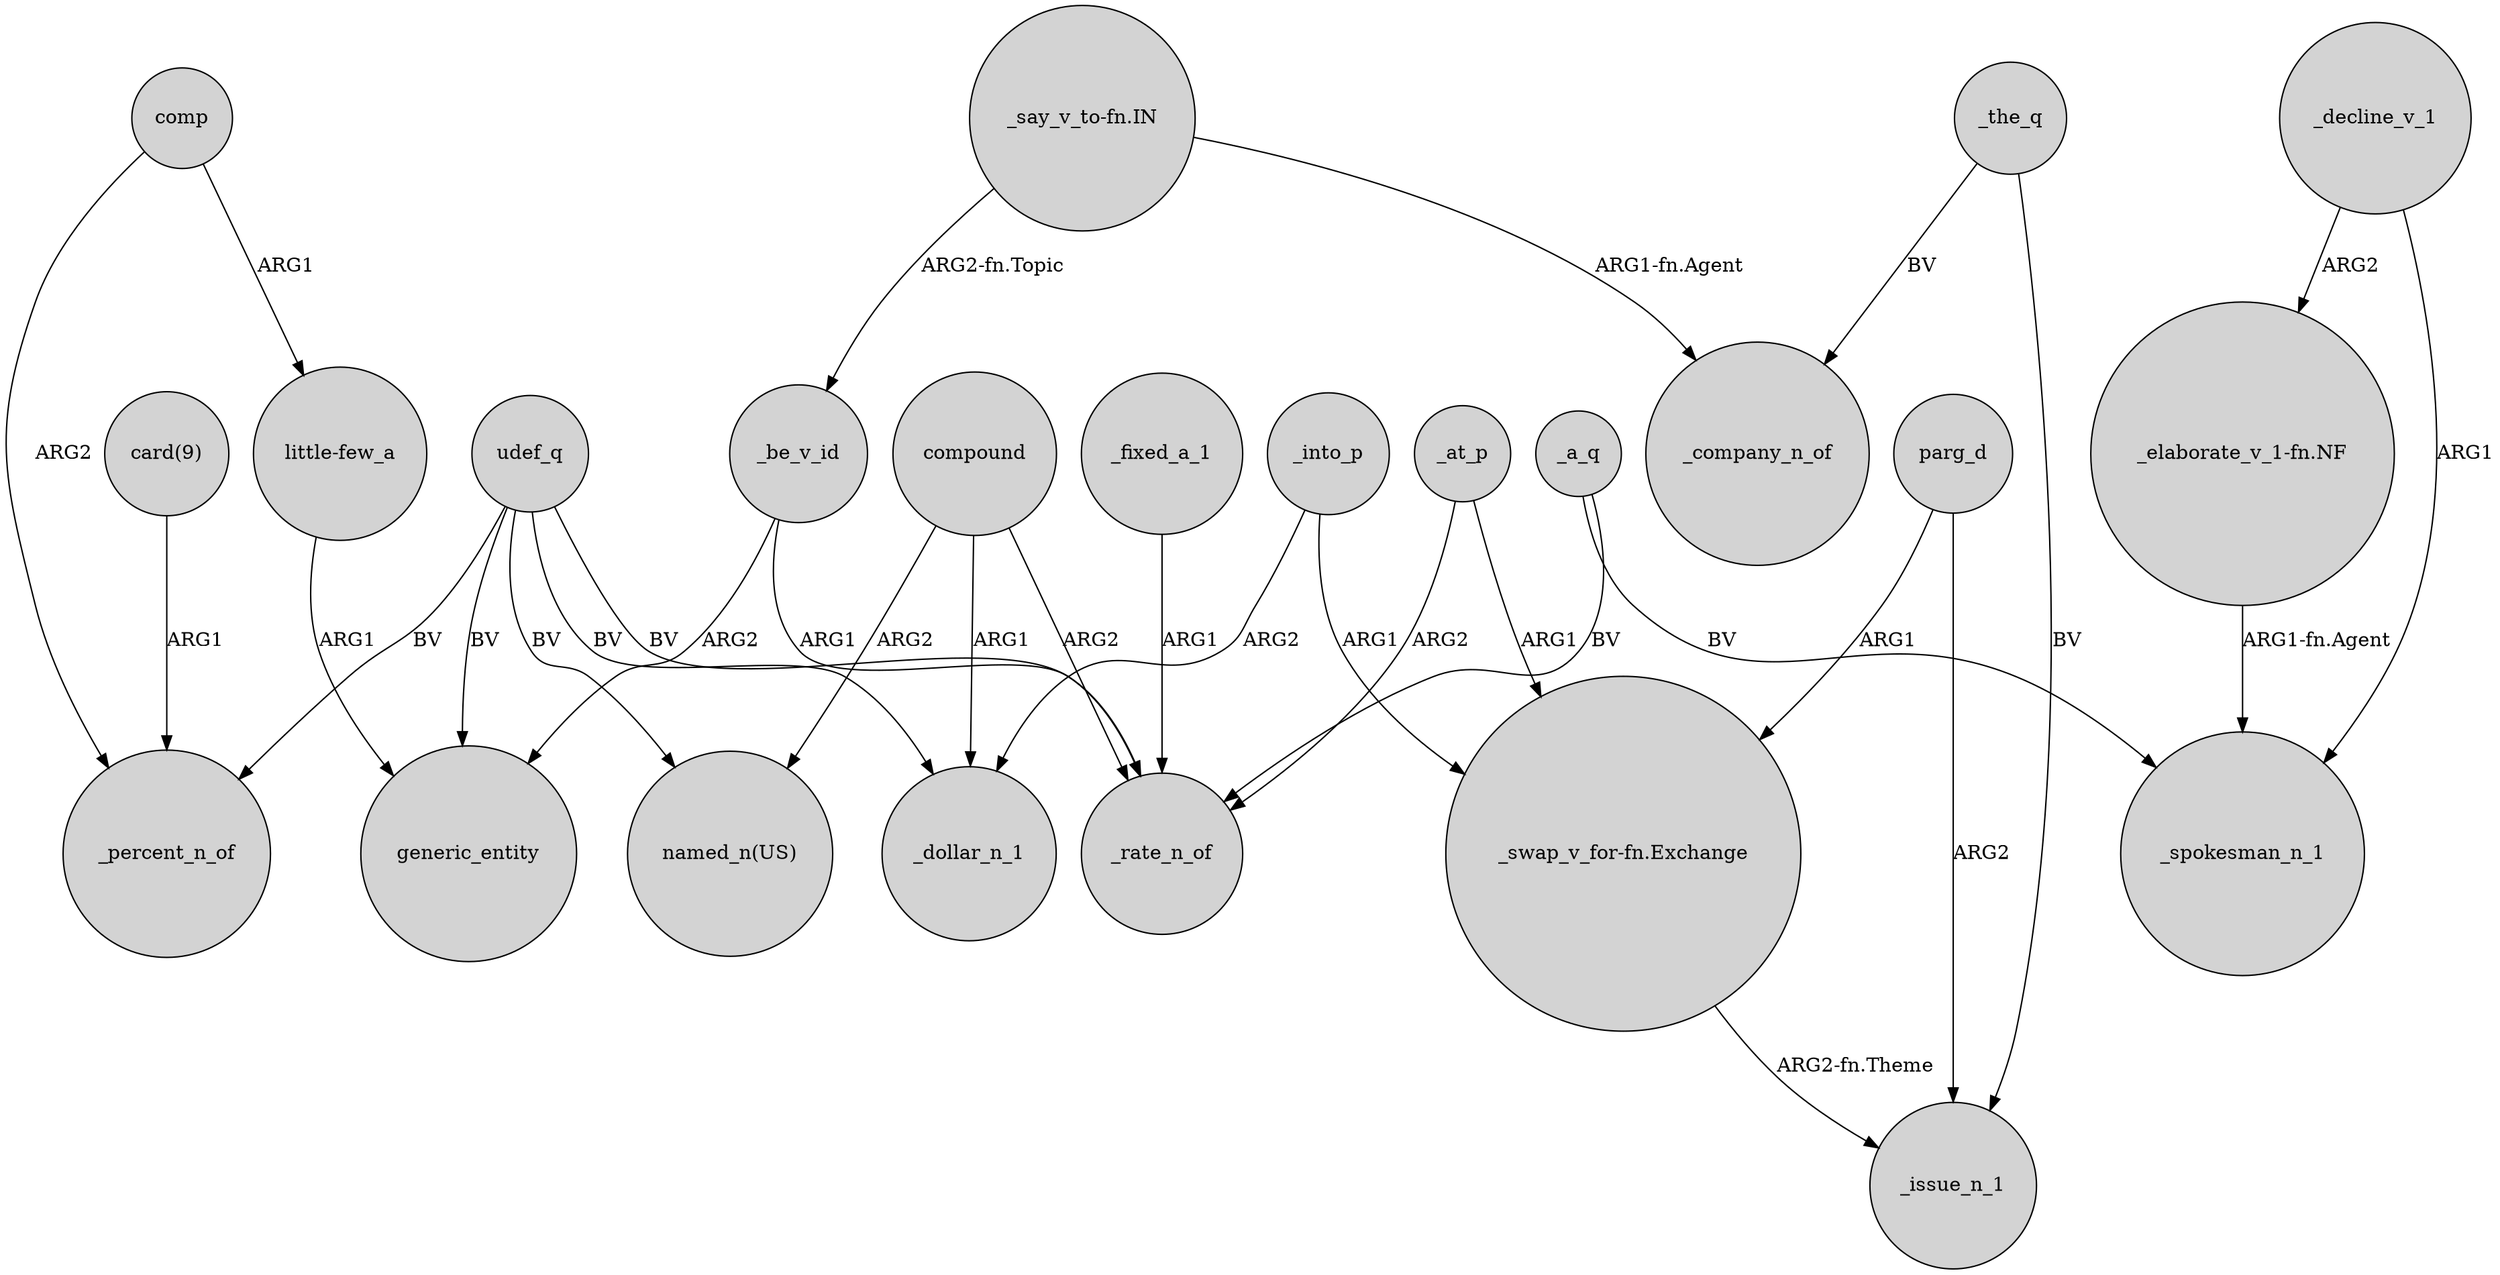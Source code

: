 digraph {
	node [shape=circle style=filled]
	"card(9)" -> _percent_n_of [label=ARG1]
	udef_q -> "named_n(US)" [label=BV]
	udef_q -> generic_entity [label=BV]
	_at_p -> _rate_n_of [label=ARG2]
	_into_p -> _dollar_n_1 [label=ARG2]
	comp -> _percent_n_of [label=ARG2]
	"_elaborate_v_1-fn.NF" -> _spokesman_n_1 [label="ARG1-fn.Agent"]
	parg_d -> "_swap_v_for-fn.Exchange" [label=ARG1]
	_fixed_a_1 -> _rate_n_of [label=ARG1]
	udef_q -> _rate_n_of [label=BV]
	_a_q -> _rate_n_of [label=BV]
	_the_q -> _issue_n_1 [label=BV]
	compound -> "named_n(US)" [label=ARG2]
	_the_q -> _company_n_of [label=BV]
	_be_v_id -> generic_entity [label=ARG2]
	"_say_v_to-fn.IN" -> _be_v_id [label="ARG2-fn.Topic"]
	compound -> _dollar_n_1 [label=ARG1]
	_decline_v_1 -> _spokesman_n_1 [label=ARG1]
	_decline_v_1 -> "_elaborate_v_1-fn.NF" [label=ARG2]
	compound -> _rate_n_of [label=ARG2]
	_be_v_id -> _rate_n_of [label=ARG1]
	comp -> "little-few_a" [label=ARG1]
	"_say_v_to-fn.IN" -> _company_n_of [label="ARG1-fn.Agent"]
	parg_d -> _issue_n_1 [label=ARG2]
	_a_q -> _spokesman_n_1 [label=BV]
	udef_q -> _percent_n_of [label=BV]
	"_swap_v_for-fn.Exchange" -> _issue_n_1 [label="ARG2-fn.Theme"]
	udef_q -> _dollar_n_1 [label=BV]
	"little-few_a" -> generic_entity [label=ARG1]
	_at_p -> "_swap_v_for-fn.Exchange" [label=ARG1]
	_into_p -> "_swap_v_for-fn.Exchange" [label=ARG1]
}
